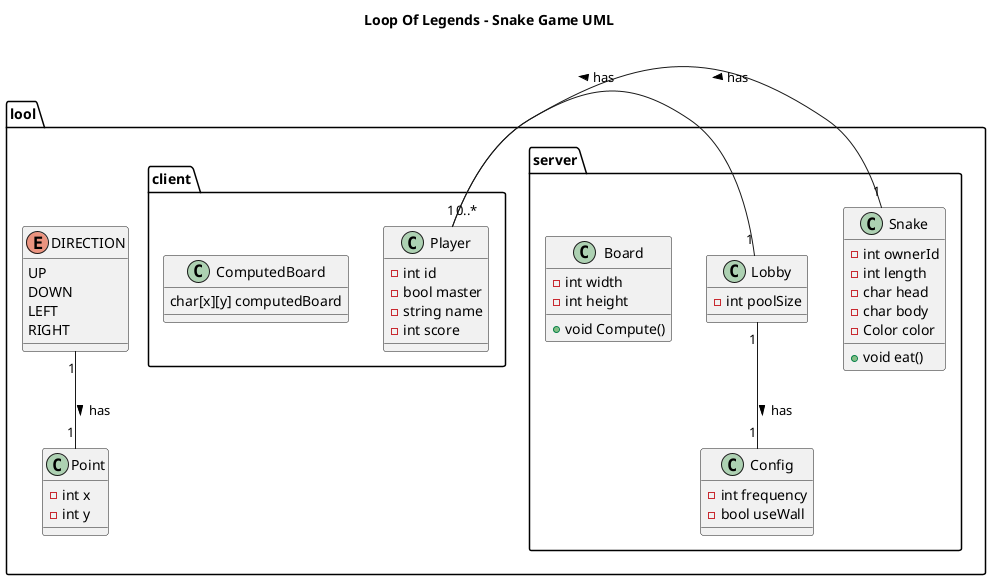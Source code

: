 @startuml Loop Of Legends
title Loop Of Legends - Snake Game UML
Package lool {

    enum DIRECTION {
        UP
        DOWN
        LEFT
        RIGHT
    }

    Class Point {
        - int x
        - int y
    }

    DIRECTION "1" -- "1" Point : has >

    Package server{

        class Lobby {
        - int poolSize
        }

        class Config {
        - int frequency
        - bool useWall
        }

        class Snake{
            - int ownerId
            - int length
            - char head
            - char body
            - Color color
            + void eat()
        }

        class Board{
            - int width
            - int height

            + void Compute()
    
        }

        Lobby "1" -- "1" Config : has >
    }

    Package client {

        class ComputedBoard{
         char[x][y] computedBoard
        }

        class Player {
            - int id
            - bool master
            - string name
            - int score
        }

    }

    Snake "1" --r "1" Player : has >

    Lobby "1" --r "0..*" Player : has >

    
}

@enduml